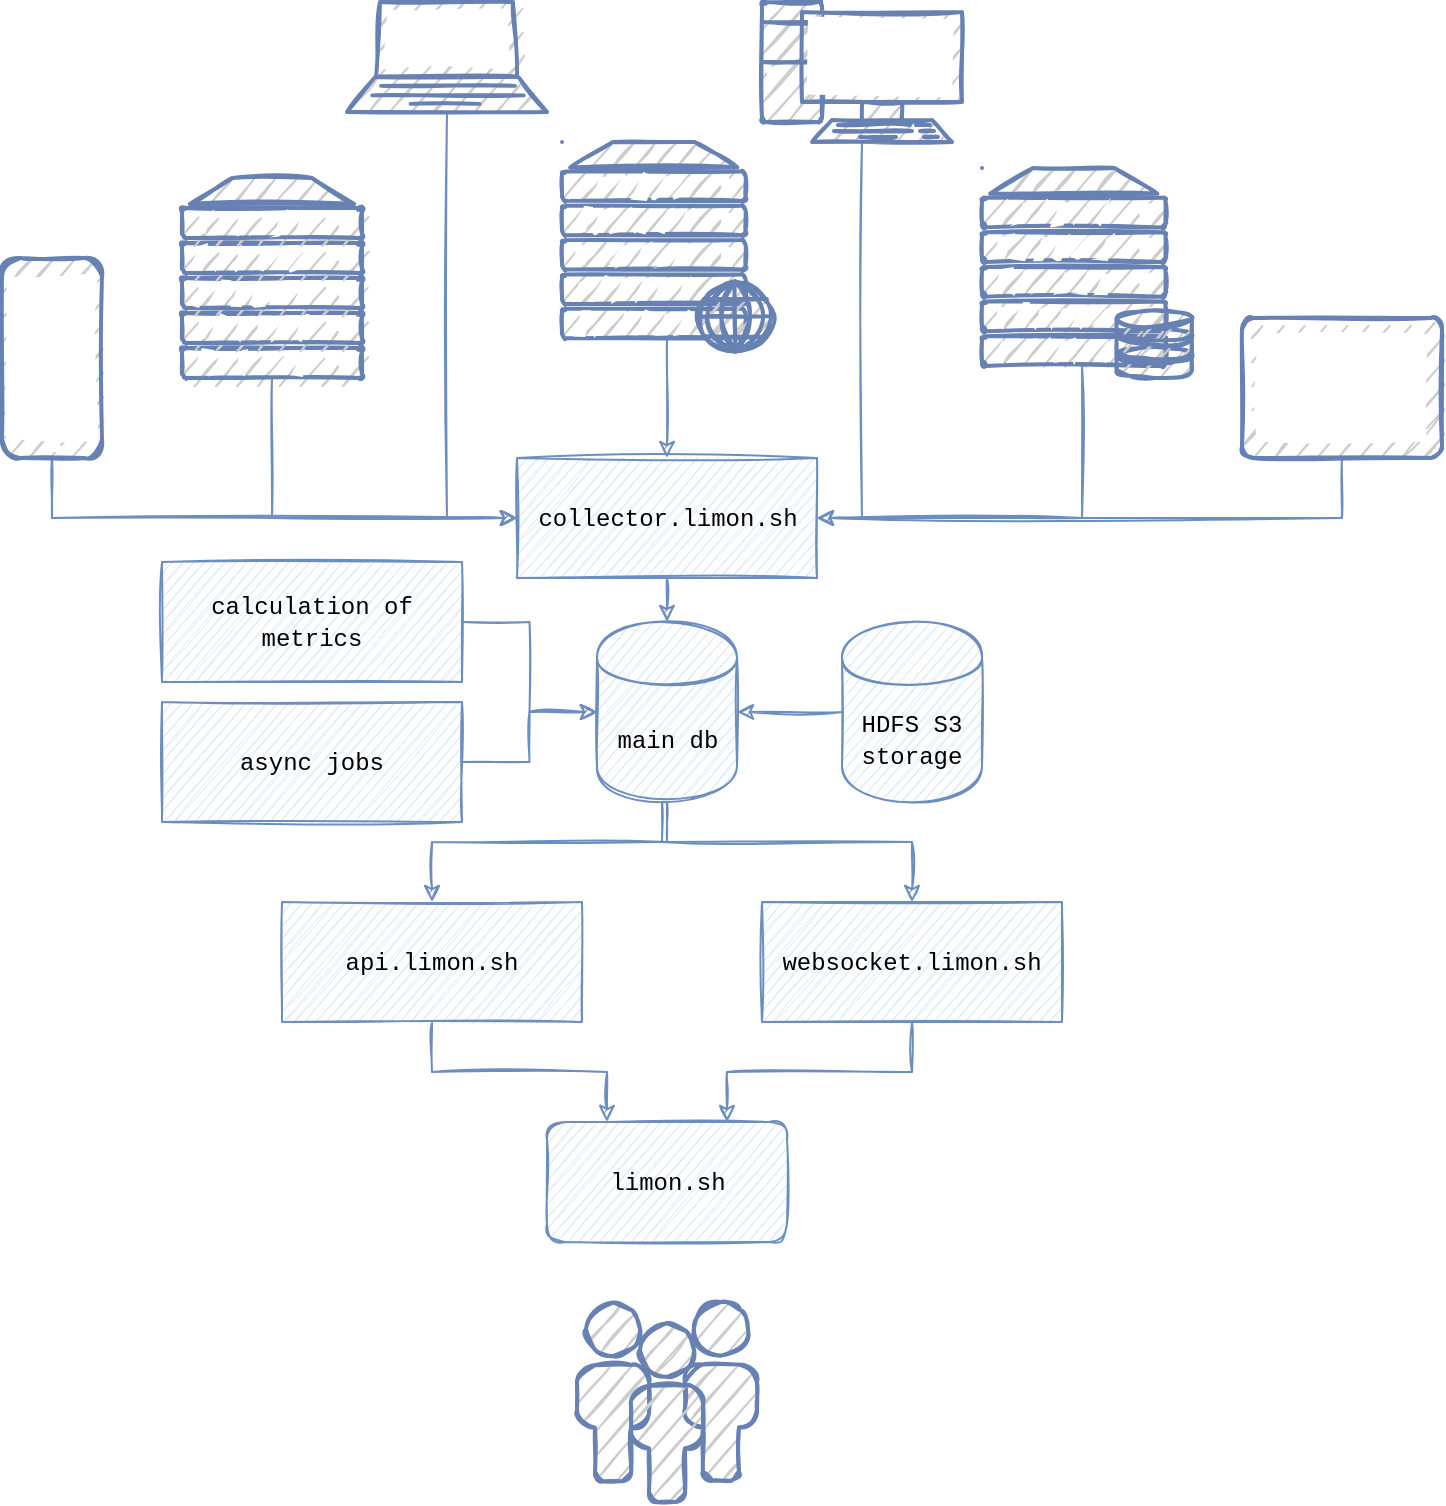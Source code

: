 <mxfile version="19.0.0" type="github" pages="5">
  <diagram id="fFQrlS62V_ROXe8t_Vaf" name="Big picture">
    <mxGraphModel dx="1061" dy="732" grid="1" gridSize="10" guides="1" tooltips="1" connect="1" arrows="1" fold="1" page="1" pageScale="1" pageWidth="850" pageHeight="1100" math="0" shadow="0">
      <root>
        <mxCell id="0" />
        <mxCell id="1" parent="0" />
        <mxCell id="7jZCgNBbYI6aLW8MPhiC-25" style="edgeStyle=orthogonalEdgeStyle;rounded=0;sketch=1;orthogonalLoop=1;jettySize=auto;html=1;exitX=0.5;exitY=1;exitDx=0;exitDy=0;exitPerimeter=0;fillColor=#dae8fc;strokeColor=#6c8ebf;entryX=0;entryY=0.5;entryDx=0;entryDy=0;" parent="1" source="7jZCgNBbYI6aLW8MPhiC-1" target="7jZCgNBbYI6aLW8MPhiC-14" edge="1">
          <mxGeometry relative="1" as="geometry">
            <mxPoint x="340" y="298" as="targetPoint" />
            <Array as="points">
              <mxPoint x="205" y="298" />
            </Array>
          </mxGeometry>
        </mxCell>
        <mxCell id="7jZCgNBbYI6aLW8MPhiC-1" value="" style="fontColor=#0066CC;verticalAlign=top;verticalLabelPosition=bottom;labelPosition=center;align=center;html=1;outlineConnect=0;fillColor=#CCCCCC;strokeColor=#6881B3;gradientColor=none;gradientDirection=north;strokeWidth=2;shape=mxgraph.networks.server;sketch=1;" parent="1" vertex="1">
          <mxGeometry x="160" y="128" width="90" height="100" as="geometry" />
        </mxCell>
        <mxCell id="7jZCgNBbYI6aLW8MPhiC-23" style="edgeStyle=orthogonalEdgeStyle;rounded=0;sketch=1;orthogonalLoop=1;jettySize=auto;html=1;exitX=0.5;exitY=0.94;exitDx=0;exitDy=0;exitPerimeter=0;entryX=1;entryY=0.5;entryDx=0;entryDy=0;fillColor=#dae8fc;strokeColor=#6c8ebf;" parent="1" source="7jZCgNBbYI6aLW8MPhiC-2" target="7jZCgNBbYI6aLW8MPhiC-14" edge="1">
          <mxGeometry relative="1" as="geometry">
            <Array as="points">
              <mxPoint x="610" y="222" />
              <mxPoint x="610" y="298" />
            </Array>
          </mxGeometry>
        </mxCell>
        <mxCell id="7jZCgNBbYI6aLW8MPhiC-2" value="" style="fontColor=#0066CC;verticalAlign=top;verticalLabelPosition=bottom;labelPosition=center;align=center;html=1;outlineConnect=0;fillColor=#CCCCCC;strokeColor=#6881B3;gradientColor=none;gradientDirection=north;strokeWidth=2;shape=mxgraph.networks.server_storage;sketch=1;" parent="1" vertex="1">
          <mxGeometry x="560" y="123" width="105" height="105" as="geometry" />
        </mxCell>
        <mxCell id="7jZCgNBbYI6aLW8MPhiC-15" style="edgeStyle=orthogonalEdgeStyle;rounded=0;sketch=1;orthogonalLoop=1;jettySize=auto;html=1;exitX=0.5;exitY=0.94;exitDx=0;exitDy=0;exitPerimeter=0;entryX=0.5;entryY=0;entryDx=0;entryDy=0;fillColor=#dae8fc;strokeColor=#6c8ebf;" parent="1" source="7jZCgNBbYI6aLW8MPhiC-3" target="7jZCgNBbYI6aLW8MPhiC-14" edge="1">
          <mxGeometry relative="1" as="geometry" />
        </mxCell>
        <mxCell id="7jZCgNBbYI6aLW8MPhiC-3" value="" style="fontColor=#0066CC;verticalAlign=top;verticalLabelPosition=bottom;labelPosition=center;align=center;html=1;outlineConnect=0;fillColor=#CCCCCC;strokeColor=#6881B3;gradientColor=none;gradientDirection=north;strokeWidth=2;shape=mxgraph.networks.web_server;sketch=1;" parent="1" vertex="1">
          <mxGeometry x="350" y="110" width="105" height="105" as="geometry" />
        </mxCell>
        <mxCell id="7jZCgNBbYI6aLW8MPhiC-19" style="edgeStyle=orthogonalEdgeStyle;rounded=0;sketch=1;orthogonalLoop=1;jettySize=auto;html=1;exitX=0.5;exitY=1;exitDx=0;exitDy=0;exitPerimeter=0;entryX=0;entryY=0.5;entryDx=0;entryDy=0;fillColor=#dae8fc;strokeColor=#6c8ebf;" parent="1" source="7jZCgNBbYI6aLW8MPhiC-4" target="7jZCgNBbYI6aLW8MPhiC-14" edge="1">
          <mxGeometry relative="1" as="geometry" />
        </mxCell>
        <mxCell id="7jZCgNBbYI6aLW8MPhiC-4" value="" style="fontColor=#0066CC;verticalAlign=top;verticalLabelPosition=bottom;labelPosition=center;align=center;html=1;outlineConnect=0;fillColor=#CCCCCC;strokeColor=#6881B3;gradientColor=none;gradientDirection=north;strokeWidth=2;shape=mxgraph.networks.mobile;sketch=1;" parent="1" vertex="1">
          <mxGeometry x="70" y="168" width="50" height="100" as="geometry" />
        </mxCell>
        <mxCell id="7jZCgNBbYI6aLW8MPhiC-24" style="edgeStyle=orthogonalEdgeStyle;rounded=0;sketch=1;orthogonalLoop=1;jettySize=auto;html=1;exitX=0.5;exitY=1;exitDx=0;exitDy=0;exitPerimeter=0;entryX=0;entryY=0.5;entryDx=0;entryDy=0;fillColor=#dae8fc;strokeColor=#6c8ebf;" parent="1" source="7jZCgNBbYI6aLW8MPhiC-5" target="7jZCgNBbYI6aLW8MPhiC-14" edge="1">
          <mxGeometry relative="1" as="geometry" />
        </mxCell>
        <mxCell id="7jZCgNBbYI6aLW8MPhiC-5" value="" style="fontColor=#0066CC;verticalAlign=top;verticalLabelPosition=bottom;labelPosition=center;align=center;html=1;outlineConnect=0;fillColor=#CCCCCC;strokeColor=#6881B3;gradientColor=none;gradientDirection=north;strokeWidth=2;shape=mxgraph.networks.laptop;sketch=1;" parent="1" vertex="1">
          <mxGeometry x="242.5" y="40" width="100" height="55" as="geometry" />
        </mxCell>
        <mxCell id="7jZCgNBbYI6aLW8MPhiC-16" style="edgeStyle=orthogonalEdgeStyle;rounded=0;sketch=1;orthogonalLoop=1;jettySize=auto;html=1;exitX=0.5;exitY=1;exitDx=0;exitDy=0;exitPerimeter=0;entryX=1;entryY=0.5;entryDx=0;entryDy=0;fillColor=#dae8fc;strokeColor=#6c8ebf;" parent="1" source="7jZCgNBbYI6aLW8MPhiC-6" target="7jZCgNBbYI6aLW8MPhiC-14" edge="1">
          <mxGeometry relative="1" as="geometry" />
        </mxCell>
        <mxCell id="7jZCgNBbYI6aLW8MPhiC-6" value="" style="fontColor=#0066CC;verticalAlign=top;verticalLabelPosition=bottom;labelPosition=center;align=center;html=1;outlineConnect=0;fillColor=#CCCCCC;strokeColor=#6881B3;gradientColor=none;gradientDirection=north;strokeWidth=2;shape=mxgraph.networks.pc;sketch=1;" parent="1" vertex="1">
          <mxGeometry x="450" y="40" width="100" height="70" as="geometry" />
        </mxCell>
        <mxCell id="7jZCgNBbYI6aLW8MPhiC-22" style="edgeStyle=orthogonalEdgeStyle;rounded=0;sketch=1;orthogonalLoop=1;jettySize=auto;html=1;exitX=0.5;exitY=1;exitDx=0;exitDy=0;exitPerimeter=0;entryX=1;entryY=0.5;entryDx=0;entryDy=0;fillColor=#dae8fc;strokeColor=#6c8ebf;" parent="1" source="7jZCgNBbYI6aLW8MPhiC-10" target="7jZCgNBbYI6aLW8MPhiC-14" edge="1">
          <mxGeometry relative="1" as="geometry" />
        </mxCell>
        <mxCell id="7jZCgNBbYI6aLW8MPhiC-10" value="" style="fontColor=#0066CC;verticalAlign=top;verticalLabelPosition=bottom;labelPosition=center;align=center;html=1;outlineConnect=0;fillColor=#CCCCCC;strokeColor=#6881B3;gradientColor=none;gradientDirection=north;strokeWidth=2;shape=mxgraph.networks.tablet;sketch=1;" parent="1" vertex="1">
          <mxGeometry x="690" y="198" width="100" height="70" as="geometry" />
        </mxCell>
        <mxCell id="7jZCgNBbYI6aLW8MPhiC-27" style="edgeStyle=orthogonalEdgeStyle;rounded=0;sketch=1;orthogonalLoop=1;jettySize=auto;html=1;exitX=0.5;exitY=1;exitDx=0;exitDy=0;entryX=0.5;entryY=0;entryDx=0;entryDy=0;fillColor=#dae8fc;strokeColor=#6c8ebf;" parent="1" source="7jZCgNBbYI6aLW8MPhiC-14" target="7jZCgNBbYI6aLW8MPhiC-33" edge="1">
          <mxGeometry relative="1" as="geometry">
            <mxPoint x="270" y="355" as="targetPoint" />
          </mxGeometry>
        </mxCell>
        <mxCell id="7jZCgNBbYI6aLW8MPhiC-14" value="&lt;font face=&quot;Courier New&quot;&gt;collector.limon.sh&lt;/font&gt;" style="rounded=0;whiteSpace=wrap;html=1;sketch=1;fillColor=#dae8fc;strokeColor=#6c8ebf;" parent="1" vertex="1">
          <mxGeometry x="327.5" y="268" width="150" height="60" as="geometry" />
        </mxCell>
        <mxCell id="7jZCgNBbYI6aLW8MPhiC-37" style="edgeStyle=orthogonalEdgeStyle;rounded=0;sketch=1;orthogonalLoop=1;jettySize=auto;html=1;exitX=0.5;exitY=1;exitDx=0;exitDy=0;entryX=0.5;entryY=0;entryDx=0;entryDy=0;fillColor=#dae8fc;strokeColor=#6c8ebf;" parent="1" source="7jZCgNBbYI6aLW8MPhiC-33" target="7jZCgNBbYI6aLW8MPhiC-36" edge="1">
          <mxGeometry relative="1" as="geometry">
            <Array as="points">
              <mxPoint x="400" y="440" />
              <mxPoint x="400" y="460" />
              <mxPoint x="525" y="460" />
            </Array>
          </mxGeometry>
        </mxCell>
        <mxCell id="7jZCgNBbYI6aLW8MPhiC-39" style="edgeStyle=orthogonalEdgeStyle;rounded=0;sketch=1;orthogonalLoop=1;jettySize=auto;html=1;exitX=0.5;exitY=1;exitDx=0;exitDy=0;entryX=0.5;entryY=0;entryDx=0;entryDy=0;fillColor=#dae8fc;strokeColor=#6c8ebf;" parent="1" source="7jZCgNBbYI6aLW8MPhiC-33" target="7jZCgNBbYI6aLW8MPhiC-35" edge="1">
          <mxGeometry relative="1" as="geometry">
            <Array as="points">
              <mxPoint x="403" y="460" />
              <mxPoint x="285" y="460" />
            </Array>
          </mxGeometry>
        </mxCell>
        <mxCell id="7jZCgNBbYI6aLW8MPhiC-33" value="&lt;font face=&quot;Courier New&quot;&gt;main db&lt;/font&gt;" style="shape=cylinder;whiteSpace=wrap;html=1;boundedLbl=1;backgroundOutline=1;sketch=1;strokeColor=#6c8ebf;fillColor=#dae8fc;" parent="1" vertex="1">
          <mxGeometry x="367.5" y="350" width="70" height="90" as="geometry" />
        </mxCell>
        <mxCell id="7jZCgNBbYI6aLW8MPhiC-44" style="edgeStyle=orthogonalEdgeStyle;rounded=0;sketch=1;orthogonalLoop=1;jettySize=auto;html=1;exitX=0.5;exitY=1;exitDx=0;exitDy=0;entryX=0.25;entryY=0;entryDx=0;entryDy=0;fillColor=#dae8fc;strokeColor=#6c8ebf;" parent="1" source="7jZCgNBbYI6aLW8MPhiC-35" target="7jZCgNBbYI6aLW8MPhiC-41" edge="1">
          <mxGeometry relative="1" as="geometry" />
        </mxCell>
        <mxCell id="7jZCgNBbYI6aLW8MPhiC-35" value="&lt;font face=&quot;Courier New&quot;&gt;api.limon.sh&lt;/font&gt;" style="rounded=0;whiteSpace=wrap;html=1;sketch=1;fillColor=#dae8fc;strokeColor=#6c8ebf;" parent="1" vertex="1">
          <mxGeometry x="210" y="490" width="150" height="60" as="geometry" />
        </mxCell>
        <mxCell id="7jZCgNBbYI6aLW8MPhiC-43" style="edgeStyle=orthogonalEdgeStyle;rounded=0;sketch=1;orthogonalLoop=1;jettySize=auto;html=1;exitX=0.5;exitY=1;exitDx=0;exitDy=0;entryX=0.75;entryY=0;entryDx=0;entryDy=0;fillColor=#dae8fc;strokeColor=#6c8ebf;" parent="1" source="7jZCgNBbYI6aLW8MPhiC-36" target="7jZCgNBbYI6aLW8MPhiC-41" edge="1">
          <mxGeometry relative="1" as="geometry" />
        </mxCell>
        <mxCell id="7jZCgNBbYI6aLW8MPhiC-36" value="&lt;font face=&quot;Courier New&quot;&gt;websocket.limon.sh&lt;/font&gt;" style="rounded=0;whiteSpace=wrap;html=1;sketch=1;fillColor=#dae8fc;strokeColor=#6c8ebf;" parent="1" vertex="1">
          <mxGeometry x="450" y="490" width="150" height="60" as="geometry" />
        </mxCell>
        <mxCell id="7jZCgNBbYI6aLW8MPhiC-41" value="&lt;font face=&quot;Courier New&quot;&gt;limon.sh&lt;/font&gt;" style="rounded=1;whiteSpace=wrap;html=1;sketch=1;fillColor=#dae8fc;strokeColor=#6c8ebf;" parent="1" vertex="1">
          <mxGeometry x="342.5" y="600" width="120" height="60" as="geometry" />
        </mxCell>
        <mxCell id="7jZCgNBbYI6aLW8MPhiC-45" value="" style="fontColor=#0066CC;verticalAlign=top;verticalLabelPosition=bottom;labelPosition=center;align=center;html=1;outlineConnect=0;fillColor=#CCCCCC;strokeColor=#6881B3;gradientColor=none;gradientDirection=north;strokeWidth=2;shape=mxgraph.networks.users;sketch=1;" parent="1" vertex="1">
          <mxGeometry x="357.5" y="690" width="90" height="100" as="geometry" />
        </mxCell>
        <mxCell id="9RURxzoDYJAdcHSJv21Z-6" style="edgeStyle=orthogonalEdgeStyle;rounded=0;orthogonalLoop=1;jettySize=auto;html=1;entryX=0;entryY=0.5;entryDx=0;entryDy=0;fillColor=#dae8fc;strokeColor=#6c8ebf;sketch=1;" parent="1" source="9RURxzoDYJAdcHSJv21Z-1" target="7jZCgNBbYI6aLW8MPhiC-33" edge="1">
          <mxGeometry relative="1" as="geometry" />
        </mxCell>
        <mxCell id="9RURxzoDYJAdcHSJv21Z-1" value="&lt;font face=&quot;Courier New&quot;&gt;async jobs&lt;br&gt;&lt;/font&gt;" style="rounded=0;whiteSpace=wrap;html=1;sketch=1;fillColor=#dae8fc;strokeColor=#6c8ebf;" parent="1" vertex="1">
          <mxGeometry x="150" y="390" width="150" height="60" as="geometry" />
        </mxCell>
        <mxCell id="9RURxzoDYJAdcHSJv21Z-5" style="edgeStyle=orthogonalEdgeStyle;rounded=0;orthogonalLoop=1;jettySize=auto;html=1;exitX=1;exitY=0.5;exitDx=0;exitDy=0;entryX=0;entryY=0.5;entryDx=0;entryDy=0;fillColor=#dae8fc;strokeColor=#6c8ebf;sketch=1;" parent="1" source="9RURxzoDYJAdcHSJv21Z-2" target="7jZCgNBbYI6aLW8MPhiC-33" edge="1">
          <mxGeometry relative="1" as="geometry" />
        </mxCell>
        <mxCell id="9RURxzoDYJAdcHSJv21Z-2" value="&lt;font face=&quot;Courier New&quot;&gt;calculation of metrics&lt;br&gt;&lt;/font&gt;" style="rounded=0;whiteSpace=wrap;html=1;sketch=1;fillColor=#dae8fc;strokeColor=#6c8ebf;" parent="1" vertex="1">
          <mxGeometry x="150" y="320" width="150" height="60" as="geometry" />
        </mxCell>
        <mxCell id="phzzyru218QuZd_wH1Bt-3" style="edgeStyle=orthogonalEdgeStyle;rounded=0;sketch=1;orthogonalLoop=1;jettySize=auto;html=1;exitX=0;exitY=0.5;exitDx=0;exitDy=0;entryX=1;entryY=0.5;entryDx=0;entryDy=0;fillColor=#dae8fc;strokeColor=#6c8ebf;" parent="1" source="phzzyru218QuZd_wH1Bt-2" target="7jZCgNBbYI6aLW8MPhiC-33" edge="1">
          <mxGeometry relative="1" as="geometry" />
        </mxCell>
        <mxCell id="phzzyru218QuZd_wH1Bt-2" value="&lt;font face=&quot;Courier New&quot;&gt;HDFS S3 storage&lt;/font&gt;" style="shape=cylinder;whiteSpace=wrap;html=1;boundedLbl=1;backgroundOutline=1;sketch=1;strokeColor=#6c8ebf;fillColor=#dae8fc;" parent="1" vertex="1">
          <mxGeometry x="490" y="350" width="70" height="90" as="geometry" />
        </mxCell>
      </root>
    </mxGraphModel>
  </diagram>
  <diagram id="uBstqibzKke4fTVXeqKo" name="collector.limon.sh">
    <mxGraphModel dx="1422" dy="820" grid="1" gridSize="10" guides="1" tooltips="1" connect="1" arrows="1" fold="1" page="1" pageScale="1" pageWidth="850" pageHeight="1100" math="0" shadow="0">
      <root>
        <mxCell id="wNc-YM2IhZjG8DZSH1Yr-0" />
        <mxCell id="wNc-YM2IhZjG8DZSH1Yr-1" parent="wNc-YM2IhZjG8DZSH1Yr-0" />
        <mxCell id="RDH5zqoLtKOMIkZUE5jf-0" value="" style="rounded=1;whiteSpace=wrap;html=1;dashed=1;strokeColor=#6c8ebf;sketch=1;fillColor=none;" parent="wNc-YM2IhZjG8DZSH1Yr-1" vertex="1">
          <mxGeometry x="300" y="70" width="460" height="367.5" as="geometry" />
        </mxCell>
        <mxCell id="RDH5zqoLtKOMIkZUE5jf-1" value="&lt;font face=&quot;Courier New&quot;&gt;main db&lt;/font&gt;" style="shape=cylinder;whiteSpace=wrap;html=1;boundedLbl=1;backgroundOutline=1;sketch=1;fillColor=#dae8fc;strokeColor=#6c8ebf;" parent="wNc-YM2IhZjG8DZSH1Yr-1" vertex="1">
          <mxGeometry x="655" y="278.25" width="90" height="120" as="geometry" />
        </mxCell>
        <mxCell id="p-Bvw19UK-60TOZDgUvY-3" style="edgeStyle=orthogonalEdgeStyle;rounded=0;sketch=1;orthogonalLoop=1;jettySize=auto;html=1;exitX=1;exitY=0.5;exitDx=0;exitDy=0;entryX=0;entryY=0.5;entryDx=0;entryDy=0;endArrow=classic;endFill=1;fillColor=#dae8fc;strokeColor=#6c8ebf;" parent="wNc-YM2IhZjG8DZSH1Yr-1" source="RDH5zqoLtKOMIkZUE5jf-2" target="p-Bvw19UK-60TOZDgUvY-1" edge="1">
          <mxGeometry relative="1" as="geometry" />
        </mxCell>
        <mxCell id="RDH5zqoLtKOMIkZUE5jf-2" value="&lt;font face=&quot;Courier New&quot;&gt;Load Balancer&lt;/font&gt;" style="rounded=0;whiteSpace=wrap;html=1;sketch=1;fillColor=#dae8fc;strokeColor=#6c8ebf;" parent="wNc-YM2IhZjG8DZSH1Yr-1" vertex="1">
          <mxGeometry x="300" y="205" width="120" height="60" as="geometry" />
        </mxCell>
        <mxCell id="n6XOPVAK4O16r-qrLpZN-3" style="edgeStyle=orthogonalEdgeStyle;rounded=0;orthogonalLoop=1;jettySize=auto;html=1;exitX=0.5;exitY=1;exitDx=0;exitDy=0;exitPerimeter=0;endArrow=none;endFill=0;fillColor=#dae8fc;strokeColor=#6c8ebf;sketch=1;" parent="wNc-YM2IhZjG8DZSH1Yr-1" source="RDH5zqoLtKOMIkZUE5jf-5" edge="1">
          <mxGeometry relative="1" as="geometry">
            <mxPoint x="240" y="240" as="targetPoint" />
          </mxGeometry>
        </mxCell>
        <mxCell id="RDH5zqoLtKOMIkZUE5jf-5" value="" style="verticalAlign=top;verticalLabelPosition=bottom;labelPosition=center;align=center;html=1;outlineConnect=0;strokeColor=#6c8ebf;gradientDirection=north;strokeWidth=2;shape=mxgraph.networks.pc;sketch=1;fillColor=#dae8fc;" parent="wNc-YM2IhZjG8DZSH1Yr-1" vertex="1">
          <mxGeometry x="210" y="10" width="60" height="50" as="geometry" />
        </mxCell>
        <mxCell id="n6XOPVAK4O16r-qrLpZN-6" style="edgeStyle=orthogonalEdgeStyle;rounded=0;orthogonalLoop=1;jettySize=auto;html=1;exitX=1;exitY=0.5;exitDx=0;exitDy=0;exitPerimeter=0;endArrow=none;endFill=0;fillColor=#dae8fc;strokeColor=#6c8ebf;sketch=1;" parent="wNc-YM2IhZjG8DZSH1Yr-1" source="RDH5zqoLtKOMIkZUE5jf-7" edge="1">
          <mxGeometry relative="1" as="geometry">
            <mxPoint x="240" y="308" as="targetPoint" />
          </mxGeometry>
        </mxCell>
        <mxCell id="RDH5zqoLtKOMIkZUE5jf-7" value="" style="verticalAlign=top;verticalLabelPosition=bottom;labelPosition=center;align=center;html=1;outlineConnect=0;strokeColor=#6c8ebf;gradientDirection=north;strokeWidth=2;shape=mxgraph.networks.mobile;sketch=1;fillColor=#dae8fc;" parent="wNc-YM2IhZjG8DZSH1Yr-1" vertex="1">
          <mxGeometry x="32.5" y="282.5" width="30" height="50" as="geometry" />
        </mxCell>
        <mxCell id="n6XOPVAK4O16r-qrLpZN-5" style="edgeStyle=orthogonalEdgeStyle;rounded=0;orthogonalLoop=1;jettySize=auto;html=1;exitX=0.5;exitY=0;exitDx=0;exitDy=0;exitPerimeter=0;endArrow=none;endFill=0;fillColor=#dae8fc;strokeColor=#6c8ebf;sketch=1;" parent="wNc-YM2IhZjG8DZSH1Yr-1" source="RDH5zqoLtKOMIkZUE5jf-8" edge="1">
          <mxGeometry relative="1" as="geometry">
            <mxPoint x="240" y="230" as="targetPoint" />
          </mxGeometry>
        </mxCell>
        <mxCell id="RDH5zqoLtKOMIkZUE5jf-8" value="" style="verticalAlign=top;verticalLabelPosition=bottom;labelPosition=center;align=center;html=1;outlineConnect=0;strokeColor=#6c8ebf;gradientDirection=north;strokeWidth=2;shape=mxgraph.networks.tablet;sketch=1;fillColor=#dae8fc;" parent="wNc-YM2IhZjG8DZSH1Yr-1" vertex="1">
          <mxGeometry x="210" y="437.5" width="60" height="40" as="geometry" />
        </mxCell>
        <mxCell id="n6XOPVAK4O16r-qrLpZN-7" style="edgeStyle=orthogonalEdgeStyle;rounded=0;orthogonalLoop=1;jettySize=auto;html=1;exitX=1;exitY=0.5;exitDx=0;exitDy=0;exitPerimeter=0;endArrow=none;endFill=0;fillColor=#dae8fc;strokeColor=#6c8ebf;sketch=1;" parent="wNc-YM2IhZjG8DZSH1Yr-1" source="MZxnfTkIXUvST1onIUkc-0" edge="1">
          <mxGeometry relative="1" as="geometry">
            <mxPoint x="240" y="385" as="targetPoint" />
          </mxGeometry>
        </mxCell>
        <mxCell id="MZxnfTkIXUvST1onIUkc-0" value="" style="fontColor=#0066CC;verticalAlign=top;verticalLabelPosition=bottom;labelPosition=center;align=center;html=1;outlineConnect=0;fillColor=#CCCCCC;strokeColor=#6881B3;gradientColor=none;gradientDirection=north;strokeWidth=2;shape=mxgraph.networks.server;sketch=1;" parent="wNc-YM2IhZjG8DZSH1Yr-1" vertex="1">
          <mxGeometry x="120" y="340" width="80" height="90" as="geometry" />
        </mxCell>
        <mxCell id="n6XOPVAK4O16r-qrLpZN-9" style="edgeStyle=orthogonalEdgeStyle;rounded=0;orthogonalLoop=1;jettySize=auto;html=1;exitX=0.88;exitY=0.5;exitDx=0;exitDy=0;exitPerimeter=0;endArrow=none;endFill=0;fillColor=#dae8fc;strokeColor=#6c8ebf;sketch=1;" parent="wNc-YM2IhZjG8DZSH1Yr-1" source="MZxnfTkIXUvST1onIUkc-1" edge="1">
          <mxGeometry relative="1" as="geometry">
            <mxPoint x="240" y="95" as="targetPoint" />
          </mxGeometry>
        </mxCell>
        <mxCell id="MZxnfTkIXUvST1onIUkc-1" value="" style="fontColor=#0066CC;verticalAlign=top;verticalLabelPosition=bottom;labelPosition=center;align=center;html=1;outlineConnect=0;fillColor=#CCCCCC;strokeColor=#6881B3;gradientColor=none;gradientDirection=north;strokeWidth=2;shape=mxgraph.networks.server_storage;sketch=1;" parent="wNc-YM2IhZjG8DZSH1Yr-1" vertex="1">
          <mxGeometry x="110" y="47.5" width="90" height="95" as="geometry" />
        </mxCell>
        <mxCell id="n6XOPVAK4O16r-qrLpZN-2" style="edgeStyle=orthogonalEdgeStyle;rounded=0;orthogonalLoop=1;jettySize=auto;html=1;exitX=0.88;exitY=0.5;exitDx=0;exitDy=0;exitPerimeter=0;entryX=0;entryY=0.5;entryDx=0;entryDy=0;fillColor=#dae8fc;strokeColor=#6c8ebf;sketch=1;" parent="wNc-YM2IhZjG8DZSH1Yr-1" source="MZxnfTkIXUvST1onIUkc-2" target="RDH5zqoLtKOMIkZUE5jf-2" edge="1">
          <mxGeometry relative="1" as="geometry" />
        </mxCell>
        <mxCell id="MZxnfTkIXUvST1onIUkc-2" value="" style="fontColor=#0066CC;verticalAlign=top;verticalLabelPosition=bottom;labelPosition=center;align=center;html=1;outlineConnect=0;fillColor=#CCCCCC;strokeColor=#6881B3;gradientColor=none;gradientDirection=north;strokeWidth=2;shape=mxgraph.networks.web_server;sketch=1;" parent="wNc-YM2IhZjG8DZSH1Yr-1" vertex="1">
          <mxGeometry x="110" y="187.5" width="90" height="95" as="geometry" />
        </mxCell>
        <mxCell id="n6XOPVAK4O16r-qrLpZN-8" style="edgeStyle=orthogonalEdgeStyle;rounded=0;orthogonalLoop=1;jettySize=auto;html=1;exitX=0.85;exitY=0.5;exitDx=0;exitDy=0;exitPerimeter=0;endArrow=none;endFill=0;fillColor=#dae8fc;strokeColor=#6c8ebf;sketch=1;" parent="wNc-YM2IhZjG8DZSH1Yr-1" source="n6XOPVAK4O16r-qrLpZN-0" edge="1">
          <mxGeometry relative="1" as="geometry">
            <mxPoint x="240" y="165" as="targetPoint" />
          </mxGeometry>
        </mxCell>
        <mxCell id="n6XOPVAK4O16r-qrLpZN-0" value="" style="fontColor=#0066CC;verticalAlign=top;verticalLabelPosition=bottom;labelPosition=center;align=center;html=1;outlineConnect=0;fillColor=#CCCCCC;strokeColor=#6881B3;gradientColor=none;gradientDirection=north;strokeWidth=2;shape=mxgraph.networks.laptop;sketch=1;" parent="wNc-YM2IhZjG8DZSH1Yr-1" vertex="1">
          <mxGeometry x="7.5" y="142.5" width="80" height="45" as="geometry" />
        </mxCell>
        <mxCell id="n6XOPVAK4O16r-qrLpZN-16" value="" style="rounded=0;whiteSpace=wrap;html=1;sketch=1;fillColor=#dae8fc;strokeColor=#6c8ebf;" parent="wNc-YM2IhZjG8DZSH1Yr-1" vertex="1">
          <mxGeometry x="460" y="98.5" width="250" height="106.5" as="geometry" />
        </mxCell>
        <mxCell id="n6XOPVAK4O16r-qrLpZN-17" value="" style="aspect=fixed;html=1;points=[];align=center;image;fontSize=12;image=img/lib/mscae/Cache_Redis_Product.svg;sketch=1;fillColor=none;gradientColor=none;" parent="wNc-YM2IhZjG8DZSH1Yr-1" vertex="1">
          <mxGeometry x="475" y="111.5" width="67.86" height="57" as="geometry" />
        </mxCell>
        <mxCell id="n6XOPVAK4O16r-qrLpZN-20" value="" style="aspect=fixed;html=1;points=[];align=center;image;fontSize=12;image=img/lib/mscae/Cache_Redis_Product.svg;sketch=1;fillColor=none;gradientColor=none;" parent="wNc-YM2IhZjG8DZSH1Yr-1" vertex="1">
          <mxGeometry x="551.07" y="111.5" width="67.86" height="57" as="geometry" />
        </mxCell>
        <mxCell id="n6XOPVAK4O16r-qrLpZN-21" value="" style="aspect=fixed;html=1;points=[];align=center;image;fontSize=12;image=img/lib/mscae/Cache_Redis_Product.svg;sketch=1;fillColor=none;gradientColor=none;" parent="wNc-YM2IhZjG8DZSH1Yr-1" vertex="1">
          <mxGeometry x="625" y="111.5" width="67.86" height="57" as="geometry" />
        </mxCell>
        <mxCell id="n6XOPVAK4O16r-qrLpZN-22" value="&lt;font face=&quot;Courier New&quot;&gt;Redis Cluster&lt;/font&gt;" style="text;html=1;strokeColor=none;fillColor=none;align=center;verticalAlign=middle;whiteSpace=wrap;rounded=0;sketch=1;" parent="wNc-YM2IhZjG8DZSH1Yr-1" vertex="1">
          <mxGeometry x="515" y="178.5" width="140" height="20" as="geometry" />
        </mxCell>
        <mxCell id="p-Bvw19UK-60TOZDgUvY-4" style="edgeStyle=orthogonalEdgeStyle;rounded=0;sketch=1;orthogonalLoop=1;jettySize=auto;html=1;exitX=0.5;exitY=0;exitDx=0;exitDy=0;entryX=0.5;entryY=1;entryDx=0;entryDy=0;endArrow=classic;endFill=1;fillColor=#dae8fc;strokeColor=#6c8ebf;" parent="wNc-YM2IhZjG8DZSH1Yr-1" source="p-Bvw19UK-60TOZDgUvY-1" target="n6XOPVAK4O16r-qrLpZN-16" edge="1">
          <mxGeometry relative="1" as="geometry" />
        </mxCell>
        <mxCell id="p-Bvw19UK-60TOZDgUvY-5" style="edgeStyle=orthogonalEdgeStyle;rounded=0;sketch=1;orthogonalLoop=1;jettySize=auto;html=1;exitX=1;exitY=0.5;exitDx=0;exitDy=0;entryX=0;entryY=0.5;entryDx=0;entryDy=0;endArrow=classic;endFill=1;fillColor=#dae8fc;strokeColor=#6c8ebf;" parent="wNc-YM2IhZjG8DZSH1Yr-1" source="p-Bvw19UK-60TOZDgUvY-1" target="RDH5zqoLtKOMIkZUE5jf-1" edge="1">
          <mxGeometry relative="1" as="geometry" />
        </mxCell>
        <mxCell id="p-Bvw19UK-60TOZDgUvY-1" value="" style="rounded=0;whiteSpace=wrap;html=1;sketch=1;fillColor=#dae8fc;strokeColor=#6c8ebf;" parent="wNc-YM2IhZjG8DZSH1Yr-1" vertex="1">
          <mxGeometry x="460" y="265" width="160" height="146.5" as="geometry" />
        </mxCell>
        <mxCell id="p-Bvw19UK-60TOZDgUvY-2" value="EC2 Cluster" style="outlineConnect=0;dashed=0;verticalLabelPosition=bottom;verticalAlign=top;align=center;html=1;shape=mxgraph.aws3.ec2;fillColor=#F58534;gradientColor=none;sketch=1;" parent="wNc-YM2IhZjG8DZSH1Yr-1" vertex="1">
          <mxGeometry x="485.88" y="275" width="108.25" height="113" as="geometry" />
        </mxCell>
      </root>
    </mxGraphModel>
  </diagram>
  <diagram id="2e_QbVTRCKvSO-CStb-3" name="Google SSO">
    <mxGraphModel dx="1422" dy="820" grid="1" gridSize="10" guides="1" tooltips="1" connect="1" arrows="1" fold="1" page="1" pageScale="1" pageWidth="850" pageHeight="1100" math="0" shadow="0">
      <root>
        <mxCell id="0" />
        <mxCell id="1" parent="0" />
        <mxCell id="J0U1Ev6Flvq5EwC2jWGJ-1" value="User" style="shape=umlLifeline;perimeter=lifelinePerimeter;container=1;collapsible=0;recursiveResize=0;rounded=0;shadow=0;strokeWidth=1;sketch=1;fillColor=#dae8fc;strokeColor=#6c8ebf;fontFamily=Helvetica;" parent="1" vertex="1">
          <mxGeometry x="90" y="40" width="100" height="290" as="geometry" />
        </mxCell>
        <mxCell id="J0U1Ev6Flvq5EwC2jWGJ-2" value="" style="points=[];perimeter=orthogonalPerimeter;rounded=0;shadow=0;strokeWidth=1;sketch=1;fillColor=#dae8fc;strokeColor=#6c8ebf;fontFamily=Helvetica;" parent="J0U1Ev6Flvq5EwC2jWGJ-1" vertex="1">
          <mxGeometry x="45" y="70" width="10" height="210" as="geometry" />
        </mxCell>
        <mxCell id="J0U1Ev6Flvq5EwC2jWGJ-3" value="sign in / sign up" style="verticalAlign=bottom;startArrow=oval;endArrow=block;startSize=8;shadow=0;strokeWidth=1;sketch=1;fillColor=#dae8fc;strokeColor=#6c8ebf;fontFamily=Helvetica;" parent="J0U1Ev6Flvq5EwC2jWGJ-1" target="J0U1Ev6Flvq5EwC2jWGJ-2" edge="1">
          <mxGeometry relative="1" as="geometry">
            <mxPoint x="-50" y="70" as="sourcePoint" />
          </mxGeometry>
        </mxCell>
        <mxCell id="J0U1Ev6Flvq5EwC2jWGJ-4" value="Google OAuth2" style="shape=umlLifeline;perimeter=lifelinePerimeter;container=1;collapsible=0;recursiveResize=0;rounded=0;shadow=0;strokeWidth=1;sketch=1;fillColor=#dae8fc;strokeColor=#6c8ebf;fontFamily=Helvetica;" parent="1" vertex="1">
          <mxGeometry x="250" y="40" width="100" height="290" as="geometry" />
        </mxCell>
        <mxCell id="J0U1Ev6Flvq5EwC2jWGJ-5" value="" style="points=[];perimeter=orthogonalPerimeter;rounded=0;shadow=0;strokeWidth=1;sketch=1;fillColor=#dae8fc;strokeColor=#6c8ebf;fontFamily=Helvetica;" parent="J0U1Ev6Flvq5EwC2jWGJ-4" vertex="1">
          <mxGeometry x="45" y="80" width="10" height="160" as="geometry" />
        </mxCell>
        <mxCell id="J0U1Ev6Flvq5EwC2jWGJ-6" value="return generated token" style="verticalAlign=bottom;endArrow=open;dashed=1;endSize=8;exitX=0.015;exitY=0.475;shadow=0;strokeWidth=1;exitDx=0;exitDy=0;exitPerimeter=0;sketch=1;fillColor=#dae8fc;strokeColor=#6c8ebf;fontFamily=Helvetica;" parent="1" source="J0U1Ev6Flvq5EwC2jWGJ-14" target="J0U1Ev6Flvq5EwC2jWGJ-2" edge="1">
          <mxGeometry relative="1" as="geometry">
            <mxPoint x="225" y="196" as="targetPoint" />
          </mxGeometry>
        </mxCell>
        <mxCell id="J0U1Ev6Flvq5EwC2jWGJ-7" value="oauth2 request" style="verticalAlign=bottom;endArrow=block;entryX=0;entryY=0;shadow=0;strokeWidth=1;sketch=1;fillColor=#dae8fc;strokeColor=#6c8ebf;fontFamily=Helvetica;" parent="1" source="J0U1Ev6Flvq5EwC2jWGJ-2" target="J0U1Ev6Flvq5EwC2jWGJ-5" edge="1">
          <mxGeometry relative="1" as="geometry">
            <mxPoint x="225" y="120" as="sourcePoint" />
          </mxGeometry>
        </mxCell>
        <mxCell id="J0U1Ev6Flvq5EwC2jWGJ-8" value="redirect with code" style="verticalAlign=bottom;endArrow=block;shadow=0;strokeWidth=1;entryX=-0.156;entryY=0.096;entryDx=0;entryDy=0;entryPerimeter=0;sketch=1;fillColor=#dae8fc;strokeColor=#6c8ebf;fontFamily=Helvetica;" parent="1" edge="1">
          <mxGeometry relative="1" as="geometry">
            <mxPoint x="305" y="147.82" as="sourcePoint" />
            <mxPoint x="448.44" y="147.36" as="targetPoint" />
          </mxGeometry>
        </mxCell>
        <mxCell id="J0U1Ev6Flvq5EwC2jWGJ-9" value="return access token" style="verticalAlign=bottom;endArrow=open;dashed=1;endSize=8;shadow=0;strokeWidth=1;entryX=-0.056;entryY=0.738;entryDx=0;entryDy=0;entryPerimeter=0;exitX=1.053;exitY=0.561;exitDx=0;exitDy=0;exitPerimeter=0;sketch=1;fillColor=#dae8fc;strokeColor=#6c8ebf;fontFamily=Helvetica;" parent="1" edge="1">
          <mxGeometry relative="1" as="geometry">
            <mxPoint x="449.44" y="195.04" as="targetPoint" />
            <mxPoint x="305.53" y="195.76" as="sourcePoint" />
          </mxGeometry>
        </mxCell>
        <mxCell id="J0U1Ev6Flvq5EwC2jWGJ-10" value="request to access token" style="verticalAlign=bottom;endArrow=block;shadow=0;strokeWidth=1;exitX=-0.1;exitY=0.24;exitDx=0;exitDy=0;exitPerimeter=0;entryX=0.969;entryY=0.426;entryDx=0;entryDy=0;entryPerimeter=0;sketch=1;fillColor=#dae8fc;strokeColor=#6c8ebf;fontFamily=Helvetica;" parent="1" edge="1">
          <mxGeometry relative="1" as="geometry">
            <mxPoint x="449" y="170.4" as="sourcePoint" />
            <mxPoint x="304.69" y="170.16" as="targetPoint" />
          </mxGeometry>
        </mxCell>
        <mxCell id="J0U1Ev6Flvq5EwC2jWGJ-11" value="Backend" style="shape=umlLifeline;perimeter=lifelinePerimeter;container=1;collapsible=0;recursiveResize=0;rounded=0;shadow=0;strokeWidth=1;sketch=1;fillColor=#dae8fc;strokeColor=#6c8ebf;fontFamily=Helvetica;" parent="1" vertex="1">
          <mxGeometry x="410" y="40" width="100" height="290" as="geometry" />
        </mxCell>
        <mxCell id="J0U1Ev6Flvq5EwC2jWGJ-12" value="" style="points=[];perimeter=orthogonalPerimeter;rounded=0;shadow=0;strokeWidth=1;sketch=1;fillColor=#dae8fc;strokeColor=#6c8ebf;fontFamily=Helvetica;" parent="J0U1Ev6Flvq5EwC2jWGJ-11" vertex="1">
          <mxGeometry x="45" y="70" width="10" height="200" as="geometry" />
        </mxCell>
        <mxCell id="J0U1Ev6Flvq5EwC2jWGJ-13" value="" style="points=[];perimeter=orthogonalPerimeter;rounded=0;shadow=0;strokeWidth=1;sketch=1;fillColor=#dae8fc;strokeColor=#6c8ebf;fontFamily=Helvetica;" parent="J0U1Ev6Flvq5EwC2jWGJ-11" vertex="1">
          <mxGeometry x="40" y="90" width="10" height="130" as="geometry" />
        </mxCell>
        <mxCell id="J0U1Ev6Flvq5EwC2jWGJ-14" value="" style="html=1;points=[];perimeter=orthogonalPerimeter;sketch=1;fillColor=#dae8fc;strokeColor=#6c8ebf;fontFamily=Helvetica;" parent="J0U1Ev6Flvq5EwC2jWGJ-11" vertex="1">
          <mxGeometry x="40" y="240" width="10" height="40" as="geometry" />
        </mxCell>
        <mxCell id="J_OG1snDyJ1Kylc-Qcr8-1" value="oauth2 request" style="verticalAlign=bottom;endArrow=block;entryX=-0.014;entryY=0.218;shadow=0;strokeWidth=1;sketch=1;fillColor=#dae8fc;strokeColor=#6c8ebf;fontFamily=Helvetica;exitX=-0.129;exitY=0.944;exitDx=0;exitDy=0;exitPerimeter=0;entryDx=0;entryDy=0;entryPerimeter=0;" parent="J0U1Ev6Flvq5EwC2jWGJ-11" source="J0U1Ev6Flvq5EwC2jWGJ-13" target="J0U1Ev6Flvq5EwC2jWGJ-14" edge="1">
          <mxGeometry x="0.226" y="-40" relative="1" as="geometry">
            <mxPoint x="180" y="280.0" as="sourcePoint" />
            <mxPoint x="330" y="280.0" as="targetPoint" />
            <Array as="points">
              <mxPoint x="20" y="213" />
              <mxPoint x="20" y="249" />
            </Array>
            <mxPoint as="offset" />
          </mxGeometry>
        </mxCell>
        <mxCell id="J0U1Ev6Flvq5EwC2jWGJ-16" value="request to user-info" style="verticalAlign=bottom;endArrow=block;shadow=0;strokeWidth=1;exitX=-0.081;exitY=0.722;exitDx=0;exitDy=0;exitPerimeter=0;entryX=0.972;entryY=0.73;entryDx=0;entryDy=0;entryPerimeter=0;sketch=1;fillColor=#dae8fc;strokeColor=#6c8ebf;fontFamily=Helvetica;" parent="1" edge="1">
          <mxGeometry relative="1" as="geometry">
            <mxPoint x="449.19" y="220.64" as="sourcePoint" />
            <mxPoint x="304.72" y="220.8" as="targetPoint" />
          </mxGeometry>
        </mxCell>
        <mxCell id="J0U1Ev6Flvq5EwC2jWGJ-17" value="return user-info" style="verticalAlign=bottom;endArrow=open;dashed=1;endSize=8;shadow=0;strokeWidth=1;exitX=1.271;exitY=0.899;exitDx=0;exitDy=0;exitPerimeter=0;sketch=1;fillColor=#dae8fc;strokeColor=#6c8ebf;fontFamily=Helvetica;" parent="1" edge="1">
          <mxGeometry relative="1" as="geometry">
            <mxPoint x="449" y="244" as="targetPoint" />
            <mxPoint x="307.71" y="243.84" as="sourcePoint" />
          </mxGeometry>
        </mxCell>
      </root>
    </mxGraphModel>
  </diagram>
  <diagram id="-bl2UZD759LlY9jVklOS" name="First Interaction">
    <mxGraphModel dx="1061" dy="732" grid="1" gridSize="10" guides="1" tooltips="1" connect="1" arrows="1" fold="1" page="1" pageScale="1" pageWidth="850" pageHeight="1100" math="0" shadow="0">
      <root>
        <mxCell id="0" />
        <mxCell id="1" parent="0" />
        <mxCell id="blg-ZPmN-NyE_IQ9jRhW-4" style="edgeStyle=orthogonalEdgeStyle;rounded=0;orthogonalLoop=1;jettySize=auto;html=1;entryX=0.5;entryY=0;entryDx=0;entryDy=0;entryPerimeter=0;sketch=1;fillColor=#dae8fc;strokeColor=#6c8ebf;shadow=0;" parent="1" target="blg-ZPmN-NyE_IQ9jRhW-6" edge="1">
          <mxGeometry relative="1" as="geometry">
            <mxPoint x="535" y="100" as="sourcePoint" />
            <mxPoint x="535" y="140" as="targetPoint" />
          </mxGeometry>
        </mxCell>
        <mxCell id="blg-ZPmN-NyE_IQ9jRhW-1" value="&lt;div&gt;&lt;br&gt;&lt;/div&gt;" style="shape=umlActor;verticalLabelPosition=bottom;verticalAlign=top;html=1;outlineConnect=0;sketch=1;fillColor=#dae8fc;strokeColor=#6c8ebf;shadow=0;" parent="1" vertex="1">
          <mxGeometry x="520" y="40" width="30" height="60" as="geometry" />
        </mxCell>
        <mxCell id="blg-ZPmN-NyE_IQ9jRhW-2" value="&lt;h1&gt;First interaction&lt;br&gt;&lt;/h1&gt;&lt;p&gt;&lt;span class=&quot;VIiyi&quot; lang=&quot;en&quot;&gt;&lt;span data-number-of-phrases=&quot;1&quot; data-phrase-index=&quot;0&quot; data-language-to-translate-into=&quot;ru&quot; data-language-for-alternatives=&quot;en&quot; class=&quot;JLqJ4b ChMk0b&quot;&gt;&lt;span class=&quot;Q4iAWc&quot;&gt;The first interaction of the user with the system depends on whether the user came through an invitation link or registered directly.&lt;br&gt;&lt;br&gt;The invitation link has following format:&lt;br&gt;https://host/join?&lt;br&gt;&amp;nbsp; &amp;nbsp; organization=&amp;lt;uuid&amp;gt;&amp;amp;&lt;br&gt;&amp;nbsp;&amp;nbsp;&amp;nbsp; role=&amp;lt;enum&amp;gt;&amp;amp;&lt;br&gt;&amp;nbsp;&amp;nbsp;&amp;nbsp; product=&amp;lt;uuid&amp;gt;&amp;amp;&lt;br&gt;&amp;nbsp;&amp;nbsp;&amp;nbsp; signature=&amp;lt;str&amp;gt;&lt;br&gt;&lt;br&gt;Field product is optional.&lt;br&gt;&lt;br&gt;&lt;/span&gt;&lt;/span&gt;&lt;/span&gt;&lt;span class=&quot;VIiyi&quot; lang=&quot;en&quot;&gt;&lt;span data-number-of-phrases=&quot;1&quot; data-phrase-index=&quot;0&quot; data-language-to-translate-into=&quot;ru&quot; data-language-for-alternatives=&quot;en&quot; class=&quot;JLqJ4b ChMk0b&quot;&gt;&lt;span class=&quot;Q4iAWc&quot;&gt;The signature is a cryptographic hash salted with the server&#39;s private key and the listed parameters.&lt;/span&gt;&lt;/span&gt;&lt;/span&gt;&lt;span class=&quot;VIiyi&quot; lang=&quot;en&quot;&gt;&lt;span data-number-of-phrases=&quot;1&quot; data-phrase-index=&quot;0&quot; data-language-to-translate-into=&quot;ru&quot; data-language-for-alternatives=&quot;en&quot; class=&quot;JLqJ4b ChMk0b&quot;&gt;&lt;span class=&quot;Q4iAWc&quot;&gt;&lt;/span&gt;&lt;/span&gt;&lt;/span&gt;&lt;/p&gt;" style="text;html=1;strokeColor=none;fillColor=none;spacing=5;spacingTop=-20;whiteSpace=wrap;overflow=hidden;rounded=0;" parent="1" vertex="1">
          <mxGeometry x="10" y="150" width="300" height="290" as="geometry" />
        </mxCell>
        <mxCell id="blg-ZPmN-NyE_IQ9jRhW-9" value="No" style="edgeStyle=orthogonalEdgeStyle;rounded=0;orthogonalLoop=1;jettySize=auto;html=1;entryX=1;entryY=0.5;entryDx=0;entryDy=0;fontSize=9;sketch=1;fillColor=#dae8fc;strokeColor=#6c8ebf;shadow=0;" parent="1" source="blg-ZPmN-NyE_IQ9jRhW-6" target="blg-ZPmN-NyE_IQ9jRhW-8" edge="1">
          <mxGeometry relative="1" as="geometry" />
        </mxCell>
        <mxCell id="blg-ZPmN-NyE_IQ9jRhW-11" value="Yes" style="edgeStyle=orthogonalEdgeStyle;rounded=0;orthogonalLoop=1;jettySize=auto;html=1;entryX=0;entryY=0.5;entryDx=0;entryDy=0;fontSize=9;sketch=1;fillColor=#dae8fc;strokeColor=#6c8ebf;shadow=0;" parent="1" source="blg-ZPmN-NyE_IQ9jRhW-6" target="blg-ZPmN-NyE_IQ9jRhW-30" edge="1">
          <mxGeometry relative="1" as="geometry" />
        </mxCell>
        <mxCell id="blg-ZPmN-NyE_IQ9jRhW-6" value="s&lt;span class=&quot;VIiyi&quot; style=&quot;font-size: 9px;&quot; lang=&quot;en&quot;&gt;&lt;span data-number-of-phrases=&quot;1&quot; data-phrase-index=&quot;0&quot; data-language-to-translate-into=&quot;ru&quot; data-language-for-alternatives=&quot;en&quot; class=&quot;JLqJ4b ChMk0b&quot; style=&quot;font-size: 9px;&quot;&gt;&lt;span class=&quot;Q4iAWc&quot; style=&quot;font-size: 9px;&quot;&gt;igned up with an invite link?&lt;/span&gt;&lt;/span&gt;&lt;/span&gt;" style="strokeWidth=1;html=1;shape=mxgraph.flowchart.decision;whiteSpace=wrap;fontSize=9;fillColor=#dae8fc;sketch=1;strokeColor=#6c8ebf;shadow=0;" parent="1" vertex="1">
          <mxGeometry x="482.5" y="140" width="105" height="90" as="geometry" />
        </mxCell>
        <mxCell id="blg-ZPmN-NyE_IQ9jRhW-32" style="edgeStyle=orthogonalEdgeStyle;rounded=0;orthogonalLoop=1;jettySize=auto;html=1;entryX=0.5;entryY=0;entryDx=0;entryDy=0;fontSize=9;sketch=1;fillColor=#dae8fc;strokeColor=#6c8ebf;shadow=0;" parent="1" source="blg-ZPmN-NyE_IQ9jRhW-8" target="blg-ZPmN-NyE_IQ9jRhW-19" edge="1">
          <mxGeometry relative="1" as="geometry" />
        </mxCell>
        <mxCell id="blg-ZPmN-NyE_IQ9jRhW-8" value="Create a new organization" style="rounded=0;whiteSpace=wrap;html=1;fontSize=9;fillColor=#dae8fc;strokeWidth=1;sketch=1;strokeColor=#6c8ebf;shadow=0;" parent="1" vertex="1">
          <mxGeometry x="330" y="160" width="110" height="50" as="geometry" />
        </mxCell>
        <mxCell id="blg-ZPmN-NyE_IQ9jRhW-15" style="edgeStyle=orthogonalEdgeStyle;rounded=0;orthogonalLoop=1;jettySize=auto;html=1;fontSize=9;entryX=1;entryY=0.5;entryDx=0;entryDy=0;entryPerimeter=0;sketch=1;fillColor=#dae8fc;strokeColor=#6c8ebf;shadow=0;" parent="1" source="blg-ZPmN-NyE_IQ9jRhW-10" target="blg-ZPmN-NyE_IQ9jRhW-14" edge="1">
          <mxGeometry relative="1" as="geometry" />
        </mxCell>
        <mxCell id="blg-ZPmN-NyE_IQ9jRhW-10" value="&lt;span class=&quot;VIiyi&quot; lang=&quot;en&quot;&gt;&lt;span data-number-of-phrases=&quot;1&quot; data-phrase-index=&quot;0&quot; data-language-to-translate-into=&quot;ru&quot; data-language-for-alternatives=&quot;en&quot; class=&quot;JLqJ4b ChMk0b&quot;&gt;&lt;span class=&quot;Q4iAWc&quot;&gt;Join an existing organization&lt;/span&gt;&lt;/span&gt;&lt;/span&gt;" style="rounded=0;whiteSpace=wrap;html=1;fontSize=9;strokeWidth=1;fillColor=#dae8fc;sketch=1;strokeColor=#6c8ebf;shadow=0;" parent="1" vertex="1">
          <mxGeometry x="630" y="270" width="110" height="50" as="geometry" />
        </mxCell>
        <mxCell id="blg-ZPmN-NyE_IQ9jRhW-20" value="Yes" style="edgeStyle=orthogonalEdgeStyle;rounded=0;orthogonalLoop=1;jettySize=auto;html=1;entryX=0.5;entryY=0;entryDx=0;entryDy=0;fontSize=9;exitX=0.5;exitY=1;exitDx=0;exitDy=0;exitPerimeter=0;sketch=1;fillColor=#dae8fc;strokeColor=#6c8ebf;shadow=0;" parent="1" source="blg-ZPmN-NyE_IQ9jRhW-14" target="blg-ZPmN-NyE_IQ9jRhW-18" edge="1">
          <mxGeometry relative="1" as="geometry" />
        </mxCell>
        <mxCell id="blg-ZPmN-NyE_IQ9jRhW-21" value="No" style="edgeStyle=orthogonalEdgeStyle;rounded=0;orthogonalLoop=1;jettySize=auto;html=1;entryX=1;entryY=0.5;entryDx=0;entryDy=0;fontSize=9;exitX=0;exitY=0.5;exitDx=0;exitDy=0;exitPerimeter=0;sketch=1;fillColor=#dae8fc;strokeColor=#6c8ebf;shadow=0;" parent="1" source="blg-ZPmN-NyE_IQ9jRhW-14" target="blg-ZPmN-NyE_IQ9jRhW-19" edge="1">
          <mxGeometry relative="1" as="geometry" />
        </mxCell>
        <mxCell id="blg-ZPmN-NyE_IQ9jRhW-14" value="&lt;span class=&quot;VIiyi&quot; lang=&quot;en&quot;&gt;&lt;span data-number-of-phrases=&quot;1&quot; data-phrase-index=&quot;0&quot; data-language-to-translate-into=&quot;ru&quot; data-language-for-alternatives=&quot;en&quot; class=&quot;JLqJ4b ChMk0b&quot;&gt;&lt;span class=&quot;Q4iAWc&quot;&gt;Invitation link for a product?&lt;/span&gt;&lt;/span&gt;&lt;/span&gt;" style="strokeWidth=1;html=1;shape=mxgraph.flowchart.decision;whiteSpace=wrap;fontSize=9;fillColor=#dae8fc;sketch=1;strokeColor=#6c8ebf;shadow=0;" parent="1" vertex="1">
          <mxGeometry x="481.25" y="250" width="107.5" height="90" as="geometry" />
        </mxCell>
        <mxCell id="blg-ZPmN-NyE_IQ9jRhW-39" style="edgeStyle=orthogonalEdgeStyle;rounded=0;orthogonalLoop=1;jettySize=auto;html=1;entryX=0;entryY=0.5;entryDx=0;entryDy=0;fontSize=9;sketch=1;fillColor=#dae8fc;strokeColor=#6c8ebf;shadow=0;" parent="1" source="blg-ZPmN-NyE_IQ9jRhW-18" target="blg-ZPmN-NyE_IQ9jRhW-38" edge="1">
          <mxGeometry relative="1" as="geometry" />
        </mxCell>
        <mxCell id="blg-ZPmN-NyE_IQ9jRhW-18" value="&lt;span class=&quot;VIiyi&quot; lang=&quot;en&quot;&gt;&lt;span data-number-of-phrases=&quot;1&quot; data-phrase-index=&quot;0&quot; data-language-to-translate-into=&quot;ru&quot; data-language-for-alternatives=&quot;en&quot; class=&quot;JLqJ4b ChMk0b&quot;&gt;&lt;span class=&quot;Q4iAWc&quot;&gt;Add user to product&lt;br&gt;&lt;/span&gt;&lt;/span&gt;&lt;/span&gt;" style="rounded=0;whiteSpace=wrap;html=1;fontSize=9;fillColor=#dae8fc;strokeWidth=1;sketch=1;strokeColor=#6c8ebf;shadow=0;" parent="1" vertex="1">
          <mxGeometry x="480" y="370" width="110" height="50" as="geometry" />
        </mxCell>
        <mxCell id="blg-ZPmN-NyE_IQ9jRhW-34" style="edgeStyle=orthogonalEdgeStyle;rounded=0;orthogonalLoop=1;jettySize=auto;html=1;entryX=0.5;entryY=0;entryDx=0;entryDy=0;fontSize=9;sketch=1;fillColor=#dae8fc;strokeColor=#6c8ebf;shadow=0;" parent="1" source="blg-ZPmN-NyE_IQ9jRhW-19" target="blg-ZPmN-NyE_IQ9jRhW-33" edge="1">
          <mxGeometry relative="1" as="geometry" />
        </mxCell>
        <mxCell id="blg-ZPmN-NyE_IQ9jRhW-19" value="&lt;span class=&quot;VIiyi&quot; lang=&quot;en&quot;&gt;&lt;span data-number-of-phrases=&quot;1&quot; data-phrase-index=&quot;0&quot; data-language-to-translate-into=&quot;ru&quot; data-language-for-alternatives=&quot;en&quot; class=&quot;JLqJ4b ChMk0b&quot;&gt;&lt;span class=&quot;Q4iAWc&quot;&gt;Add user to organization&lt;/span&gt;&lt;/span&gt;&lt;/span&gt;" style="rounded=0;whiteSpace=wrap;html=1;fontSize=9;fillColor=#dae8fc;strokeWidth=1;sketch=1;strokeColor=#6c8ebf;shadow=0;" parent="1" vertex="1">
          <mxGeometry x="330" y="270" width="110" height="50" as="geometry" />
        </mxCell>
        <mxCell id="blg-ZPmN-NyE_IQ9jRhW-31" style="edgeStyle=orthogonalEdgeStyle;rounded=0;orthogonalLoop=1;jettySize=auto;html=1;exitX=0.5;exitY=1;exitDx=0;exitDy=0;entryX=0.5;entryY=0;entryDx=0;entryDy=0;fontSize=9;sketch=1;fillColor=#dae8fc;strokeColor=#6c8ebf;shadow=0;" parent="1" source="blg-ZPmN-NyE_IQ9jRhW-30" target="blg-ZPmN-NyE_IQ9jRhW-10" edge="1">
          <mxGeometry relative="1" as="geometry" />
        </mxCell>
        <mxCell id="blg-ZPmN-NyE_IQ9jRhW-30" value="&lt;span class=&quot;VIiyi&quot; lang=&quot;en&quot;&gt;&lt;span data-number-of-phrases=&quot;1&quot; data-phrase-index=&quot;0&quot; data-language-to-translate-into=&quot;ru&quot; data-language-for-alternatives=&quot;en&quot; class=&quot;JLqJ4b ChMk0b&quot;&gt;&lt;span class=&quot;Q4iAWc&quot;&gt;Add a user a role from an invitation link&lt;/span&gt;&lt;/span&gt;&lt;/span&gt;" style="rounded=0;whiteSpace=wrap;html=1;fontSize=9;strokeWidth=1;fillColor=#dae8fc;sketch=1;strokeColor=#6c8ebf;shadow=0;" parent="1" vertex="1">
          <mxGeometry x="630" y="160" width="110" height="50" as="geometry" />
        </mxCell>
        <mxCell id="blg-ZPmN-NyE_IQ9jRhW-35" style="edgeStyle=orthogonalEdgeStyle;rounded=0;orthogonalLoop=1;jettySize=auto;html=1;entryX=0;entryY=0.5;entryDx=0;entryDy=0;fontSize=9;sketch=1;fillColor=#dae8fc;strokeColor=#6c8ebf;shadow=0;" parent="1" source="blg-ZPmN-NyE_IQ9jRhW-33" target="blg-ZPmN-NyE_IQ9jRhW-18" edge="1">
          <mxGeometry relative="1" as="geometry" />
        </mxCell>
        <mxCell id="blg-ZPmN-NyE_IQ9jRhW-33" value="Create a new product" style="rounded=0;whiteSpace=wrap;html=1;fontSize=9;fillColor=#dae8fc;strokeWidth=1;sketch=1;strokeColor=#6c8ebf;shadow=0;" parent="1" vertex="1">
          <mxGeometry x="330" y="370" width="110" height="50" as="geometry" />
        </mxCell>
        <mxCell id="blg-ZPmN-NyE_IQ9jRhW-38" value="End" style="ellipse;whiteSpace=wrap;html=1;fontSize=9;strokeWidth=1;fillColor=#dae8fc;sketch=1;strokeColor=#6c8ebf;shadow=0;" parent="1" vertex="1">
          <mxGeometry x="665" y="375" width="40" height="40" as="geometry" />
        </mxCell>
      </root>
    </mxGraphModel>
  </diagram>
  <diagram id="B55qib7VvPwVbZn_xOFr" name="Agent flow diagram">
    <mxGraphModel dx="923" dy="637" grid="1" gridSize="10" guides="1" tooltips="1" connect="1" arrows="1" fold="1" page="1" pageScale="1" pageWidth="850" pageHeight="1100" math="0" shadow="0">
      <root>
        <mxCell id="0" />
        <mxCell id="1" parent="0" />
        <mxCell id="xutbx7s3ld_mOrJdcTYu-2" style="edgeStyle=orthogonalEdgeStyle;rounded=0;orthogonalLoop=1;jettySize=auto;html=1;entryX=0;entryY=0.5;entryDx=0;entryDy=0;fillColor=#dae8fc;strokeColor=#6c8ebf;sketch=1;" edge="1" parent="1" source="38QJ4bqIegrD5Zid92kW-2" target="jzh2Dfo-JbcXdhUWiEWW-1">
          <mxGeometry relative="1" as="geometry">
            <mxPoint x="160" y="80" as="targetPoint" />
          </mxGeometry>
        </mxCell>
        <mxCell id="38QJ4bqIegrD5Zid92kW-2" value="Start" style="ellipse;whiteSpace=wrap;html=1;fontSize=9;strokeWidth=1;fillColor=#dae8fc;sketch=1;strokeColor=#6c8ebf;shadow=0;" vertex="1" parent="1">
          <mxGeometry x="50" y="50" width="40" height="40" as="geometry" />
        </mxCell>
        <mxCell id="jzh2Dfo-JbcXdhUWiEWW-6" style="edgeStyle=orthogonalEdgeStyle;rounded=0;orthogonalLoop=1;jettySize=auto;html=1;entryX=0;entryY=0.5;entryDx=0;entryDy=0;dashed=1;fillColor=#dae8fc;strokeColor=#6c8ebf;sketch=1;" edge="1" parent="1" source="jzh2Dfo-JbcXdhUWiEWW-1" target="jzh2Dfo-JbcXdhUWiEWW-3">
          <mxGeometry relative="1" as="geometry" />
        </mxCell>
        <mxCell id="mXVKZT8OC7X0SMKnsQMG-47" style="edgeStyle=orthogonalEdgeStyle;rounded=0;orthogonalLoop=1;jettySize=auto;html=1;entryX=0.5;entryY=0;entryDx=0;entryDy=0;entryPerimeter=0;fillColor=#dae8fc;strokeColor=#6c8ebf;sketch=1;" edge="1" parent="1" source="jzh2Dfo-JbcXdhUWiEWW-1" target="mXVKZT8OC7X0SMKnsQMG-1">
          <mxGeometry relative="1" as="geometry" />
        </mxCell>
        <mxCell id="jzh2Dfo-JbcXdhUWiEWW-1" value="Run monitoring thread" style="rounded=0;whiteSpace=wrap;html=1;fontSize=9;fillColor=#dae8fc;strokeWidth=1;sketch=1;strokeColor=#6c8ebf;shadow=0;" vertex="1" parent="1">
          <mxGeometry x="128" y="45" width="110" height="50" as="geometry" />
        </mxCell>
        <mxCell id="jzh2Dfo-JbcXdhUWiEWW-2" value="" style="rounded=0;whiteSpace=wrap;html=1;fillColor=none;dashed=1;strokeColor=#6c8ebf;sketch=1;" vertex="1" parent="1">
          <mxGeometry x="280" y="30" width="310" height="150" as="geometry" />
        </mxCell>
        <mxCell id="jzh2Dfo-JbcXdhUWiEWW-7" style="edgeStyle=orthogonalEdgeStyle;rounded=0;orthogonalLoop=1;jettySize=auto;html=1;entryX=0;entryY=0.5;entryDx=0;entryDy=0;fillColor=#dae8fc;strokeColor=#6c8ebf;sketch=1;" edge="1" parent="1" source="jzh2Dfo-JbcXdhUWiEWW-3" target="jzh2Dfo-JbcXdhUWiEWW-5">
          <mxGeometry relative="1" as="geometry" />
        </mxCell>
        <mxCell id="jzh2Dfo-JbcXdhUWiEWW-3" value="Read monitoring data" style="rounded=0;whiteSpace=wrap;html=1;fontSize=9;fillColor=#dae8fc;strokeWidth=1;sketch=1;strokeColor=#6c8ebf;shadow=0;" vertex="1" parent="1">
          <mxGeometry x="300" y="45" width="110" height="50" as="geometry" />
        </mxCell>
        <mxCell id="jzh2Dfo-JbcXdhUWiEWW-9" style="edgeStyle=orthogonalEdgeStyle;rounded=0;orthogonalLoop=1;jettySize=auto;html=1;entryX=0.5;entryY=1;entryDx=0;entryDy=0;exitX=0;exitY=0.5;exitDx=0;exitDy=0;fillColor=#dae8fc;strokeColor=#6c8ebf;sketch=1;" edge="1" parent="1" source="jzh2Dfo-JbcXdhUWiEWW-4" target="jzh2Dfo-JbcXdhUWiEWW-3">
          <mxGeometry relative="1" as="geometry" />
        </mxCell>
        <mxCell id="jzh2Dfo-JbcXdhUWiEWW-4" value="Sleep for a second" style="rounded=0;whiteSpace=wrap;html=1;fontSize=9;fillColor=#dae8fc;strokeWidth=1;sketch=1;strokeColor=#6c8ebf;shadow=0;" vertex="1" parent="1">
          <mxGeometry x="380" y="110" width="110" height="50" as="geometry" />
        </mxCell>
        <mxCell id="jzh2Dfo-JbcXdhUWiEWW-8" style="edgeStyle=orthogonalEdgeStyle;rounded=0;orthogonalLoop=1;jettySize=auto;html=1;entryX=1;entryY=0.5;entryDx=0;entryDy=0;fillColor=#dae8fc;strokeColor=#6c8ebf;sketch=1;" edge="1" parent="1" source="jzh2Dfo-JbcXdhUWiEWW-5" target="jzh2Dfo-JbcXdhUWiEWW-4">
          <mxGeometry relative="1" as="geometry" />
        </mxCell>
        <mxCell id="jzh2Dfo-JbcXdhUWiEWW-5" value="Write data to tx" style="rounded=0;whiteSpace=wrap;html=1;fontSize=9;fillColor=#dae8fc;strokeWidth=1;sketch=1;strokeColor=#6c8ebf;shadow=0;" vertex="1" parent="1">
          <mxGeometry x="460" y="45" width="110" height="50" as="geometry" />
        </mxCell>
        <mxCell id="mXVKZT8OC7X0SMKnsQMG-4" value="No" style="edgeStyle=orthogonalEdgeStyle;rounded=0;orthogonalLoop=1;jettySize=auto;html=1;entryX=1;entryY=0.5;entryDx=0;entryDy=0;exitX=1;exitY=0.5;exitDx=0;exitDy=0;exitPerimeter=0;fillColor=#dae8fc;strokeColor=#6c8ebf;sketch=1;" edge="1" parent="1" source="mXVKZT8OC7X0SMKnsQMG-1" target="mXVKZT8OC7X0SMKnsQMG-3">
          <mxGeometry x="0.01" y="1" relative="1" as="geometry">
            <mxPoint as="offset" />
          </mxGeometry>
        </mxCell>
        <mxCell id="mXVKZT8OC7X0SMKnsQMG-14" value="Yes" style="edgeStyle=orthogonalEdgeStyle;rounded=0;orthogonalLoop=1;jettySize=auto;html=1;entryX=0;entryY=0.5;entryDx=0;entryDy=0;exitX=0;exitY=0.5;exitDx=0;exitDy=0;exitPerimeter=0;fillColor=#dae8fc;strokeColor=#6c8ebf;sketch=1;" edge="1" parent="1" source="mXVKZT8OC7X0SMKnsQMG-1" target="mXVKZT8OC7X0SMKnsQMG-13">
          <mxGeometry relative="1" as="geometry" />
        </mxCell>
        <mxCell id="mXVKZT8OC7X0SMKnsQMG-1" value="&lt;span class=&quot;VIiyi&quot; lang=&quot;en&quot;&gt;&lt;span data-number-of-phrases=&quot;1&quot; data-phrase-index=&quot;0&quot; data-language-to-translate-into=&quot;ru&quot; data-language-for-alternatives=&quot;en&quot; class=&quot;JLqJ4b ChMk0b&quot;&gt;&lt;span class=&quot;Q4iAWc&quot;&gt;Got a new event in rx?&lt;/span&gt;&lt;/span&gt;&lt;/span&gt;" style="strokeWidth=1;html=1;shape=mxgraph.flowchart.decision;whiteSpace=wrap;fontSize=9;fillColor=#dae8fc;sketch=1;strokeColor=#6c8ebf;shadow=0;" vertex="1" parent="1">
          <mxGeometry x="129.43" y="120" width="107.5" height="90" as="geometry" />
        </mxCell>
        <mxCell id="mXVKZT8OC7X0SMKnsQMG-28" style="edgeStyle=orthogonalEdgeStyle;rounded=0;orthogonalLoop=1;jettySize=auto;html=1;entryX=0.5;entryY=1;entryDx=0;entryDy=0;entryPerimeter=0;fillColor=#dae8fc;strokeColor=#6c8ebf;sketch=1;" edge="1" parent="1" source="mXVKZT8OC7X0SMKnsQMG-3" target="mXVKZT8OC7X0SMKnsQMG-1">
          <mxGeometry relative="1" as="geometry" />
        </mxCell>
        <mxCell id="mXVKZT8OC7X0SMKnsQMG-3" value="Sleep for a 0.5 second" style="rounded=0;whiteSpace=wrap;html=1;fontSize=9;fillColor=#dae8fc;strokeWidth=1;sketch=1;strokeColor=#6c8ebf;shadow=0;" vertex="1" parent="1">
          <mxGeometry x="128.18" y="230" width="110" height="50" as="geometry" />
        </mxCell>
        <mxCell id="mXVKZT8OC7X0SMKnsQMG-20" style="edgeStyle=orthogonalEdgeStyle;rounded=0;orthogonalLoop=1;jettySize=auto;html=1;entryX=0;entryY=0.5;entryDx=0;entryDy=0;dashed=1;fillColor=#dae8fc;strokeColor=#6c8ebf;sketch=1;" edge="1" parent="1" source="mXVKZT8OC7X0SMKnsQMG-13" target="mXVKZT8OC7X0SMKnsQMG-19">
          <mxGeometry relative="1" as="geometry" />
        </mxCell>
        <mxCell id="mXVKZT8OC7X0SMKnsQMG-13" value="Run store thread" style="rounded=0;whiteSpace=wrap;html=1;fontSize=9;fillColor=#dae8fc;strokeWidth=1;sketch=1;strokeColor=#6c8ebf;shadow=0;" vertex="1" parent="1">
          <mxGeometry x="128.18" y="300" width="110" height="50" as="geometry" />
        </mxCell>
        <mxCell id="mXVKZT8OC7X0SMKnsQMG-18" value="" style="rounded=0;whiteSpace=wrap;html=1;fillColor=none;dashed=1;strokeColor=#6c8ebf;sketch=1;" vertex="1" parent="1">
          <mxGeometry x="280" y="210" width="310" height="360" as="geometry" />
        </mxCell>
        <mxCell id="mXVKZT8OC7X0SMKnsQMG-24" style="edgeStyle=orthogonalEdgeStyle;rounded=0;orthogonalLoop=1;jettySize=auto;html=1;entryX=0;entryY=0.5;entryDx=0;entryDy=0;entryPerimeter=0;fillColor=#dae8fc;strokeColor=#6c8ebf;sketch=1;" edge="1" parent="1" source="mXVKZT8OC7X0SMKnsQMG-19" target="mXVKZT8OC7X0SMKnsQMG-23">
          <mxGeometry relative="1" as="geometry" />
        </mxCell>
        <mxCell id="mXVKZT8OC7X0SMKnsQMG-19" value="Write data to local store" style="rounded=0;whiteSpace=wrap;html=1;fontSize=9;fillColor=#dae8fc;strokeWidth=1;sketch=1;strokeColor=#6c8ebf;shadow=0;" vertex="1" parent="1">
          <mxGeometry x="300" y="240" width="110" height="50" as="geometry" />
        </mxCell>
        <mxCell id="mXVKZT8OC7X0SMKnsQMG-34" style="edgeStyle=orthogonalEdgeStyle;rounded=0;orthogonalLoop=1;jettySize=auto;html=1;exitX=0.5;exitY=1;exitDx=0;exitDy=0;entryX=0.5;entryY=0;entryDx=0;entryDy=0;entryPerimeter=0;dashed=1;fillColor=#dae8fc;strokeColor=#6c8ebf;sketch=1;" edge="1" parent="1" source="mXVKZT8OC7X0SMKnsQMG-21" target="mXVKZT8OC7X0SMKnsQMG-33">
          <mxGeometry relative="1" as="geometry" />
        </mxCell>
        <mxCell id="mXVKZT8OC7X0SMKnsQMG-21" value="Run sender thread" style="rounded=0;whiteSpace=wrap;html=1;fontSize=9;fillColor=#dae8fc;strokeWidth=1;sketch=1;strokeColor=#6c8ebf;shadow=0;" vertex="1" parent="1">
          <mxGeometry x="300" y="310" width="110" height="50" as="geometry" />
        </mxCell>
        <mxCell id="mXVKZT8OC7X0SMKnsQMG-26" value="No" style="edgeStyle=orthogonalEdgeStyle;rounded=0;orthogonalLoop=1;jettySize=auto;html=1;entryX=0;entryY=0.5;entryDx=0;entryDy=0;exitX=1;exitY=0.5;exitDx=0;exitDy=0;exitPerimeter=0;fillColor=#dae8fc;strokeColor=#6c8ebf;sketch=1;" edge="1" parent="1" source="mXVKZT8OC7X0SMKnsQMG-23" target="mXVKZT8OC7X0SMKnsQMG-25">
          <mxGeometry x="-0.286" relative="1" as="geometry">
            <mxPoint as="offset" />
          </mxGeometry>
        </mxCell>
        <mxCell id="mXVKZT8OC7X0SMKnsQMG-27" value="Yes" style="edgeStyle=orthogonalEdgeStyle;rounded=0;orthogonalLoop=1;jettySize=auto;html=1;exitX=0.5;exitY=1;exitDx=0;exitDy=0;exitPerimeter=0;entryX=1;entryY=0.5;entryDx=0;entryDy=0;fillColor=#dae8fc;strokeColor=#6c8ebf;sketch=1;" edge="1" parent="1" source="mXVKZT8OC7X0SMKnsQMG-23" target="mXVKZT8OC7X0SMKnsQMG-21">
          <mxGeometry x="0.14" relative="1" as="geometry">
            <mxPoint x="670" y="360" as="targetPoint" />
            <Array as="points">
              <mxPoint x="501" y="335" />
            </Array>
            <mxPoint as="offset" />
          </mxGeometry>
        </mxCell>
        <mxCell id="mXVKZT8OC7X0SMKnsQMG-23" value="&lt;span class=&quot;VIiyi&quot; lang=&quot;en&quot;&gt;&lt;span data-number-of-phrases=&quot;1&quot; data-phrase-index=&quot;0&quot; data-language-to-translate-into=&quot;ru&quot; data-language-for-alternatives=&quot;en&quot; class=&quot;JLqJ4b ChMk0b&quot;&gt;&lt;span class=&quot;Q4iAWc&quot;&gt;Enough data to send a batch?&lt;/span&gt;&lt;/span&gt;&lt;/span&gt;&lt;span class=&quot;zEswK&quot;&gt;&lt;span class=&quot;yieiFb&quot;&gt;&lt;/span&gt;&lt;/span&gt;" style="strokeWidth=1;html=1;shape=mxgraph.flowchart.decision;whiteSpace=wrap;fontSize=9;fillColor=#dae8fc;sketch=1;strokeColor=#6c8ebf;shadow=0;" vertex="1" parent="1">
          <mxGeometry x="447.5" y="220" width="107.5" height="90" as="geometry" />
        </mxCell>
        <mxCell id="mXVKZT8OC7X0SMKnsQMG-25" value="Exit" style="ellipse;whiteSpace=wrap;html=1;fontSize=9;strokeWidth=1;fillColor=#dae8fc;sketch=1;strokeColor=#6c8ebf;shadow=0;direction=south;" vertex="1" parent="1">
          <mxGeometry x="515" y="415" width="40" height="40" as="geometry" />
        </mxCell>
        <mxCell id="mXVKZT8OC7X0SMKnsQMG-29" value="" style="rounded=0;whiteSpace=wrap;html=1;fillColor=none;dashed=1;strokeColor=#6c8ebf;sketch=1;" vertex="1" parent="1">
          <mxGeometry x="110" y="390" width="150" height="180" as="geometry" />
        </mxCell>
        <mxCell id="mXVKZT8OC7X0SMKnsQMG-42" style="edgeStyle=orthogonalEdgeStyle;rounded=0;orthogonalLoop=1;jettySize=auto;html=1;entryX=0.5;entryY=0;entryDx=0;entryDy=0;fillColor=#dae8fc;strokeColor=#6c8ebf;sketch=1;" edge="1" parent="1" source="mXVKZT8OC7X0SMKnsQMG-30" target="mXVKZT8OC7X0SMKnsQMG-41">
          <mxGeometry relative="1" as="geometry" />
        </mxCell>
        <mxCell id="mXVKZT8OC7X0SMKnsQMG-30" value="Send data to collector" style="rounded=0;whiteSpace=wrap;html=1;fontSize=9;fillColor=#dae8fc;strokeWidth=1;sketch=1;strokeColor=#6c8ebf;shadow=0;" vertex="1" parent="1">
          <mxGeometry x="130" y="410" width="110" height="50" as="geometry" />
        </mxCell>
        <mxCell id="mXVKZT8OC7X0SMKnsQMG-36" value="Yes" style="edgeStyle=orthogonalEdgeStyle;rounded=0;orthogonalLoop=1;jettySize=auto;html=1;entryX=0;entryY=0.5;entryDx=0;entryDy=0;fillColor=#dae8fc;strokeColor=#6c8ebf;sketch=1;" edge="1" parent="1" source="mXVKZT8OC7X0SMKnsQMG-33" target="mXVKZT8OC7X0SMKnsQMG-35">
          <mxGeometry x="-0.418" relative="1" as="geometry">
            <mxPoint as="offset" />
          </mxGeometry>
        </mxCell>
        <mxCell id="mXVKZT8OC7X0SMKnsQMG-38" value="No" style="edgeStyle=orthogonalEdgeStyle;rounded=0;orthogonalLoop=1;jettySize=auto;html=1;entryX=0.5;entryY=1;entryDx=0;entryDy=0;fillColor=#dae8fc;strokeColor=#6c8ebf;sketch=1;" edge="1" parent="1" source="mXVKZT8OC7X0SMKnsQMG-33" target="mXVKZT8OC7X0SMKnsQMG-25">
          <mxGeometry relative="1" as="geometry" />
        </mxCell>
        <mxCell id="mXVKZT8OC7X0SMKnsQMG-39" style="edgeStyle=orthogonalEdgeStyle;rounded=0;orthogonalLoop=1;jettySize=auto;html=1;entryX=1;entryY=0.5;entryDx=0;entryDy=0;dashed=1;fillColor=#dae8fc;strokeColor=#6c8ebf;sketch=1;" edge="1" parent="1" source="mXVKZT8OC7X0SMKnsQMG-33" target="mXVKZT8OC7X0SMKnsQMG-30">
          <mxGeometry relative="1" as="geometry" />
        </mxCell>
        <mxCell id="mXVKZT8OC7X0SMKnsQMG-33" value="Sender exit correct?" style="strokeWidth=1;html=1;shape=mxgraph.flowchart.decision;whiteSpace=wrap;fontSize=9;fillColor=#dae8fc;sketch=1;strokeColor=#6c8ebf;shadow=0;" vertex="1" parent="1">
          <mxGeometry x="302.5" y="390" width="107.5" height="90" as="geometry" />
        </mxCell>
        <mxCell id="mXVKZT8OC7X0SMKnsQMG-37" style="edgeStyle=orthogonalEdgeStyle;rounded=0;orthogonalLoop=1;jettySize=auto;html=1;entryX=1;entryY=0.5;entryDx=0;entryDy=0;fillColor=#dae8fc;strokeColor=#6c8ebf;sketch=1;" edge="1" parent="1" source="mXVKZT8OC7X0SMKnsQMG-35" target="mXVKZT8OC7X0SMKnsQMG-25">
          <mxGeometry relative="1" as="geometry" />
        </mxCell>
        <mxCell id="mXVKZT8OC7X0SMKnsQMG-35" value="Run sender thread" style="rounded=0;whiteSpace=wrap;html=1;fontSize=9;fillColor=#dae8fc;strokeWidth=1;sketch=1;strokeColor=#6c8ebf;shadow=0;" vertex="1" parent="1">
          <mxGeometry x="390" y="500" width="110" height="50" as="geometry" />
        </mxCell>
        <mxCell id="mXVKZT8OC7X0SMKnsQMG-41" value="Panic if collector is not available" style="rounded=0;whiteSpace=wrap;html=1;fontSize=9;fillColor=#dae8fc;strokeWidth=1;sketch=1;strokeColor=#6c8ebf;shadow=0;" vertex="1" parent="1">
          <mxGeometry x="130" y="500" width="110" height="50" as="geometry" />
        </mxCell>
        <mxCell id="mXVKZT8OC7X0SMKnsQMG-44" value="Monitoring thread" style="text;html=1;align=center;verticalAlign=middle;resizable=0;points=[];autosize=1;strokeColor=#6c8ebf;fillColor=#dae8fc;sketch=1;" vertex="1" parent="1">
          <mxGeometry x="280" y="10" width="110" height="20" as="geometry" />
        </mxCell>
        <mxCell id="mXVKZT8OC7X0SMKnsQMG-45" value="Store thread" style="text;html=1;align=center;verticalAlign=middle;resizable=0;points=[];autosize=1;strokeColor=#6c8ebf;fillColor=#dae8fc;sketch=1;" vertex="1" parent="1">
          <mxGeometry x="280" y="190" width="80" height="20" as="geometry" />
        </mxCell>
        <mxCell id="mXVKZT8OC7X0SMKnsQMG-46" value="Sender thread" style="text;html=1;align=center;verticalAlign=middle;resizable=0;points=[];autosize=1;strokeColor=#6c8ebf;fillColor=#dae8fc;sketch=1;" vertex="1" parent="1">
          <mxGeometry x="110" y="370" width="90" height="20" as="geometry" />
        </mxCell>
      </root>
    </mxGraphModel>
  </diagram>
</mxfile>
